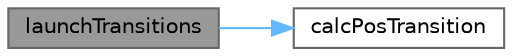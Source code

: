 digraph "launchTransitions"
{
 // LATEX_PDF_SIZE
  bgcolor="transparent";
  edge [fontname=Helvetica,fontsize=10,labelfontname=Helvetica,labelfontsize=10];
  node [fontname=Helvetica,fontsize=10,shape=box,height=0.2,width=0.4];
  rankdir="LR";
  Node1 [label="launchTransitions",height=0.2,width=0.4,color="gray40", fillcolor="grey60", style="filled", fontcolor="black",tooltip=" "];
  Node1 -> Node2 [color="steelblue1",style="solid"];
  Node2 [label="calcPosTransition",height=0.2,width=0.4,color="grey40", fillcolor="white", style="filled",URL="$draw_8cpp.html#abd324ac6d28ec2e8fed6be68d2e45096",tooltip="Calculates the transition position for a character. This function takes in a reference to a character..."];
}
